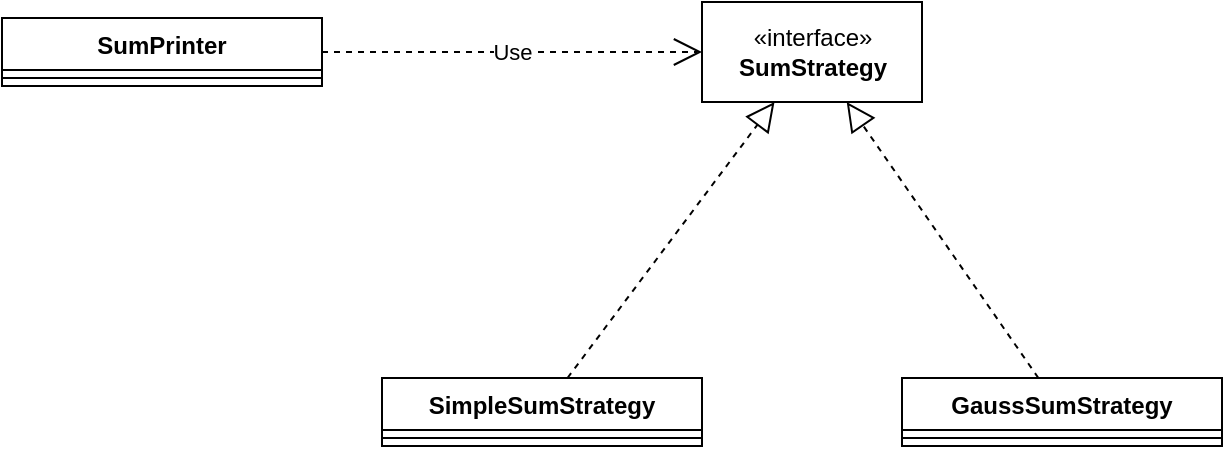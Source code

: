 <mxfile version="20.8.10" type="device"><diagram name="Page-1" id="KtUMWWkrLwdNr7Kp-o5b"><mxGraphModel dx="1018" dy="1466" grid="1" gridSize="10" guides="1" tooltips="1" connect="1" arrows="1" fold="1" page="1" pageScale="1" pageWidth="850" pageHeight="1100" math="0" shadow="0"><root><mxCell id="0"/><mxCell id="1" parent="0"/><mxCell id="xyZEcmDPU2fpjk_Mi2-w-1" value="SumPrinter" style="swimlane;fontStyle=1;align=center;verticalAlign=top;childLayout=stackLayout;horizontal=1;startSize=26;horizontalStack=0;resizeParent=1;resizeParentMax=0;resizeLast=0;collapsible=1;marginBottom=0;" vertex="1" parent="1"><mxGeometry x="100" y="380" width="160" height="34" as="geometry"/></mxCell><mxCell id="xyZEcmDPU2fpjk_Mi2-w-3" value="" style="line;strokeWidth=1;fillColor=none;align=left;verticalAlign=middle;spacingTop=-1;spacingLeft=3;spacingRight=3;rotatable=0;labelPosition=right;points=[];portConstraint=eastwest;strokeColor=inherit;" vertex="1" parent="xyZEcmDPU2fpjk_Mi2-w-1"><mxGeometry y="26" width="160" height="8" as="geometry"/></mxCell><mxCell id="xyZEcmDPU2fpjk_Mi2-w-7" value="SimpleSumStrategy" style="swimlane;fontStyle=1;align=center;verticalAlign=top;childLayout=stackLayout;horizontal=1;startSize=26;horizontalStack=0;resizeParent=1;resizeParentMax=0;resizeLast=0;collapsible=1;marginBottom=0;" vertex="1" parent="1"><mxGeometry x="290" y="560" width="160" height="34" as="geometry"/></mxCell><mxCell id="xyZEcmDPU2fpjk_Mi2-w-8" value="" style="line;strokeWidth=1;fillColor=none;align=left;verticalAlign=middle;spacingTop=-1;spacingLeft=3;spacingRight=3;rotatable=0;labelPosition=right;points=[];portConstraint=eastwest;strokeColor=inherit;" vertex="1" parent="xyZEcmDPU2fpjk_Mi2-w-7"><mxGeometry y="26" width="160" height="8" as="geometry"/></mxCell><mxCell id="xyZEcmDPU2fpjk_Mi2-w-9" value="GaussSumStrategy" style="swimlane;fontStyle=1;align=center;verticalAlign=top;childLayout=stackLayout;horizontal=1;startSize=26;horizontalStack=0;resizeParent=1;resizeParentMax=0;resizeLast=0;collapsible=1;marginBottom=0;" vertex="1" parent="1"><mxGeometry x="550" y="560" width="160" height="34" as="geometry"/></mxCell><mxCell id="xyZEcmDPU2fpjk_Mi2-w-10" value="" style="line;strokeWidth=1;fillColor=none;align=left;verticalAlign=middle;spacingTop=-1;spacingLeft=3;spacingRight=3;rotatable=0;labelPosition=right;points=[];portConstraint=eastwest;strokeColor=inherit;" vertex="1" parent="xyZEcmDPU2fpjk_Mi2-w-9"><mxGeometry y="26" width="160" height="8" as="geometry"/></mxCell><mxCell id="xyZEcmDPU2fpjk_Mi2-w-11" value="«interface»&lt;br&gt;&lt;b&gt;SumStrategy&lt;/b&gt;" style="html=1;" vertex="1" parent="1"><mxGeometry x="450" y="372" width="110" height="50" as="geometry"/></mxCell><mxCell id="xyZEcmDPU2fpjk_Mi2-w-12" value="" style="endArrow=block;dashed=1;endFill=0;endSize=12;html=1;rounded=0;" edge="1" parent="1" source="xyZEcmDPU2fpjk_Mi2-w-7" target="xyZEcmDPU2fpjk_Mi2-w-11"><mxGeometry width="160" relative="1" as="geometry"><mxPoint x="300" y="740" as="sourcePoint"/><mxPoint x="460" y="740" as="targetPoint"/></mxGeometry></mxCell><mxCell id="xyZEcmDPU2fpjk_Mi2-w-13" value="" style="endArrow=block;dashed=1;endFill=0;endSize=12;html=1;rounded=0;" edge="1" parent="1" source="xyZEcmDPU2fpjk_Mi2-w-9" target="xyZEcmDPU2fpjk_Mi2-w-11"><mxGeometry width="160" relative="1" as="geometry"><mxPoint x="392.75" y="570" as="sourcePoint"/><mxPoint x="496.25" y="432" as="targetPoint"/></mxGeometry></mxCell><mxCell id="xyZEcmDPU2fpjk_Mi2-w-14" value="Use" style="endArrow=open;endSize=12;dashed=1;html=1;rounded=0;" edge="1" parent="1" source="xyZEcmDPU2fpjk_Mi2-w-1" target="xyZEcmDPU2fpjk_Mi2-w-11"><mxGeometry width="160" relative="1" as="geometry"><mxPoint x="300" y="740" as="sourcePoint"/><mxPoint x="460" y="740" as="targetPoint"/></mxGeometry></mxCell></root></mxGraphModel></diagram></mxfile>